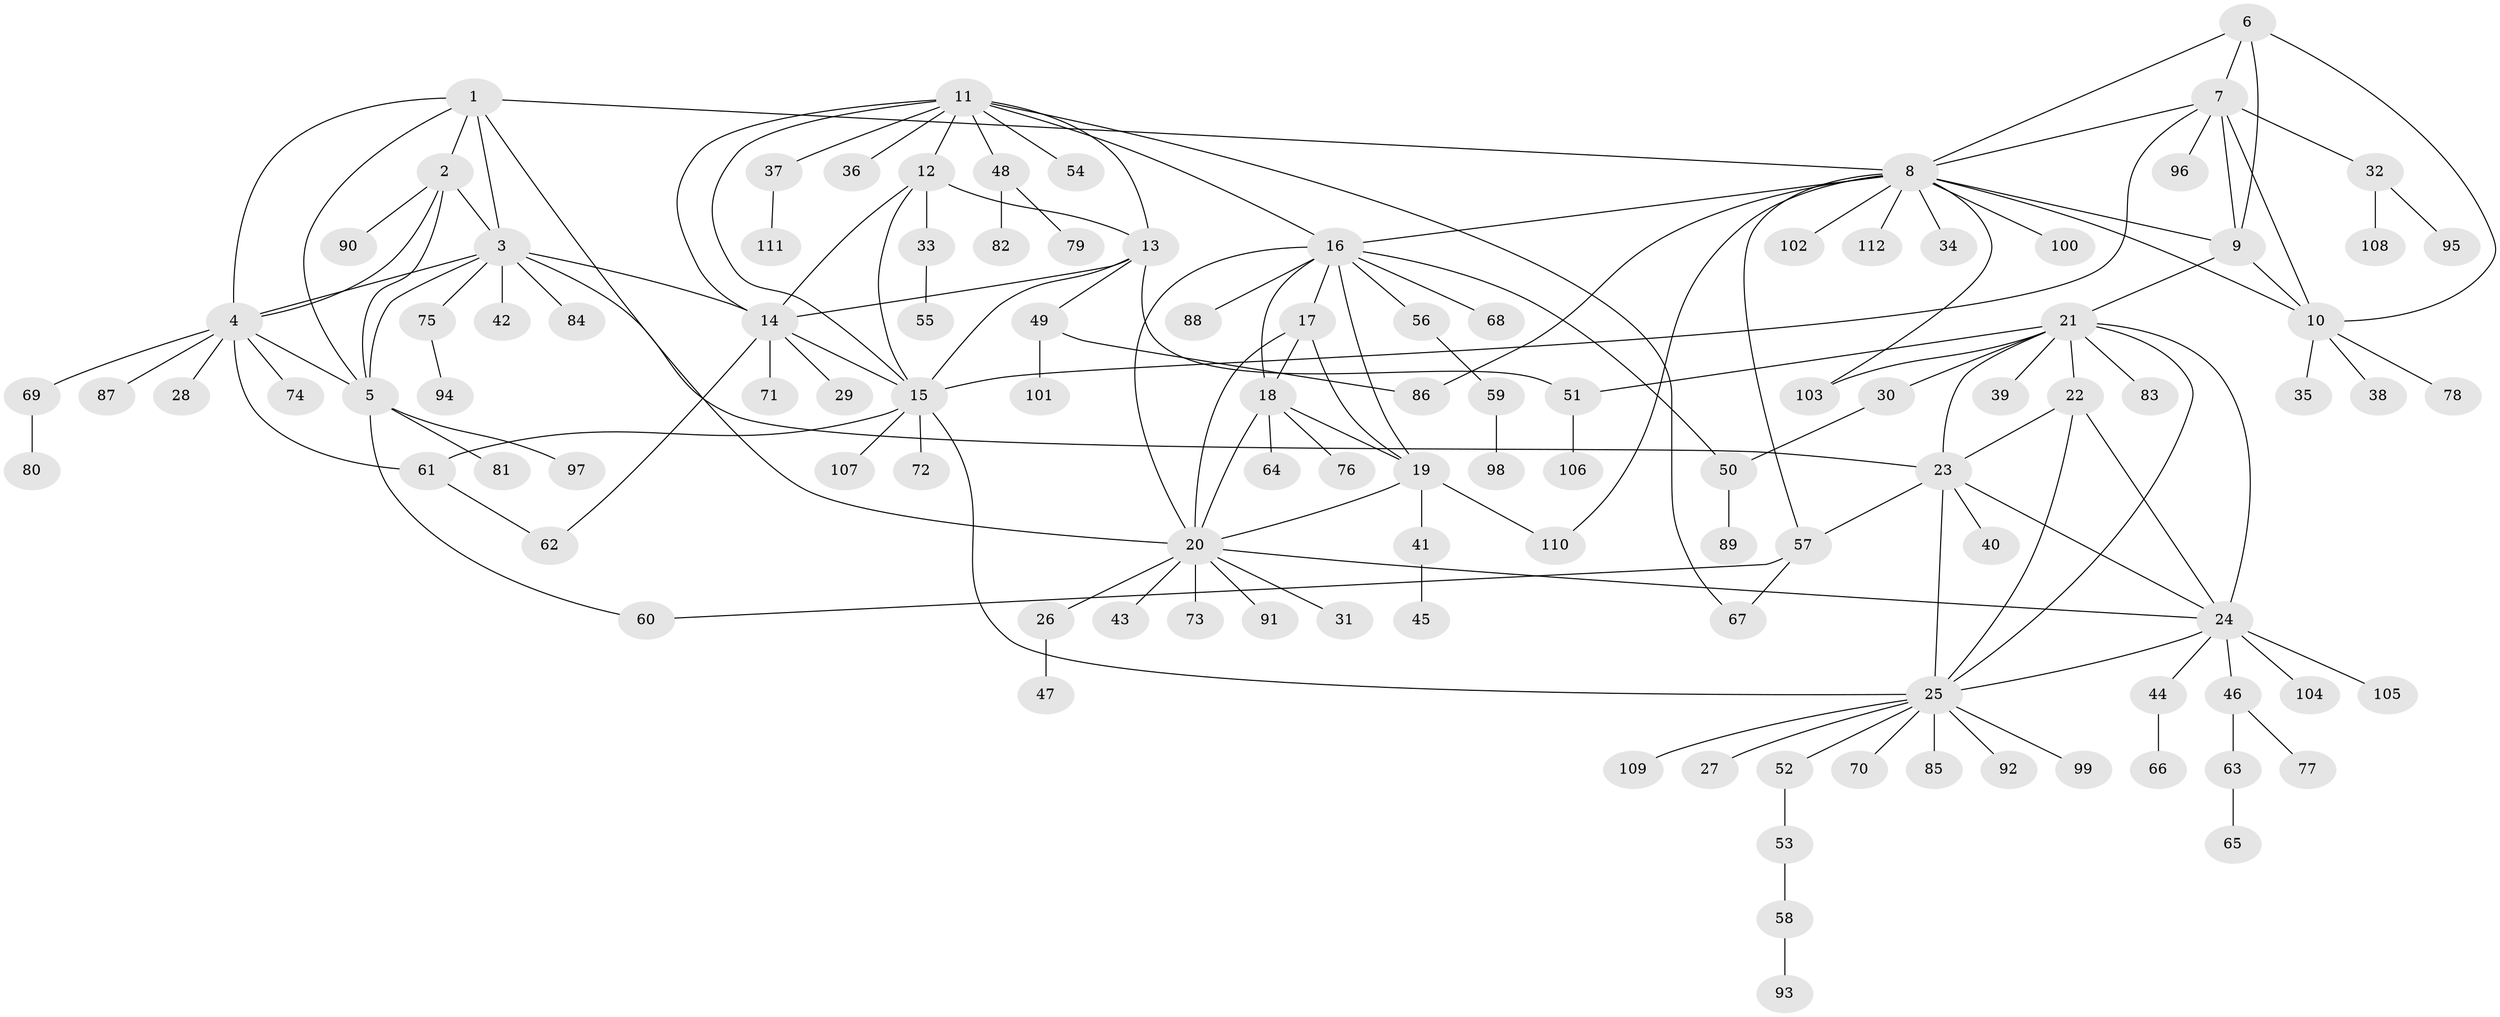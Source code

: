 // Generated by graph-tools (version 1.1) at 2025/02/03/09/25 03:02:43]
// undirected, 112 vertices, 157 edges
graph export_dot {
graph [start="1"]
  node [color=gray90,style=filled];
  1;
  2;
  3;
  4;
  5;
  6;
  7;
  8;
  9;
  10;
  11;
  12;
  13;
  14;
  15;
  16;
  17;
  18;
  19;
  20;
  21;
  22;
  23;
  24;
  25;
  26;
  27;
  28;
  29;
  30;
  31;
  32;
  33;
  34;
  35;
  36;
  37;
  38;
  39;
  40;
  41;
  42;
  43;
  44;
  45;
  46;
  47;
  48;
  49;
  50;
  51;
  52;
  53;
  54;
  55;
  56;
  57;
  58;
  59;
  60;
  61;
  62;
  63;
  64;
  65;
  66;
  67;
  68;
  69;
  70;
  71;
  72;
  73;
  74;
  75;
  76;
  77;
  78;
  79;
  80;
  81;
  82;
  83;
  84;
  85;
  86;
  87;
  88;
  89;
  90;
  91;
  92;
  93;
  94;
  95;
  96;
  97;
  98;
  99;
  100;
  101;
  102;
  103;
  104;
  105;
  106;
  107;
  108;
  109;
  110;
  111;
  112;
  1 -- 2;
  1 -- 3;
  1 -- 4;
  1 -- 5;
  1 -- 8;
  1 -- 20;
  2 -- 3;
  2 -- 4;
  2 -- 5;
  2 -- 90;
  3 -- 4;
  3 -- 5;
  3 -- 14;
  3 -- 23;
  3 -- 42;
  3 -- 75;
  3 -- 84;
  4 -- 5;
  4 -- 28;
  4 -- 61;
  4 -- 69;
  4 -- 74;
  4 -- 87;
  5 -- 60;
  5 -- 81;
  5 -- 97;
  6 -- 7;
  6 -- 8;
  6 -- 9;
  6 -- 10;
  7 -- 8;
  7 -- 9;
  7 -- 10;
  7 -- 15;
  7 -- 32;
  7 -- 96;
  8 -- 9;
  8 -- 10;
  8 -- 16;
  8 -- 34;
  8 -- 57;
  8 -- 86;
  8 -- 100;
  8 -- 102;
  8 -- 103;
  8 -- 110;
  8 -- 112;
  9 -- 10;
  9 -- 21;
  10 -- 35;
  10 -- 38;
  10 -- 78;
  11 -- 12;
  11 -- 13;
  11 -- 14;
  11 -- 15;
  11 -- 16;
  11 -- 36;
  11 -- 37;
  11 -- 48;
  11 -- 54;
  11 -- 67;
  12 -- 13;
  12 -- 14;
  12 -- 15;
  12 -- 33;
  13 -- 14;
  13 -- 15;
  13 -- 49;
  13 -- 51;
  14 -- 15;
  14 -- 29;
  14 -- 62;
  14 -- 71;
  15 -- 25;
  15 -- 61;
  15 -- 72;
  15 -- 107;
  16 -- 17;
  16 -- 18;
  16 -- 19;
  16 -- 20;
  16 -- 50;
  16 -- 56;
  16 -- 68;
  16 -- 88;
  17 -- 18;
  17 -- 19;
  17 -- 20;
  18 -- 19;
  18 -- 20;
  18 -- 64;
  18 -- 76;
  19 -- 20;
  19 -- 41;
  19 -- 110;
  20 -- 24;
  20 -- 26;
  20 -- 31;
  20 -- 43;
  20 -- 73;
  20 -- 91;
  21 -- 22;
  21 -- 23;
  21 -- 24;
  21 -- 25;
  21 -- 30;
  21 -- 39;
  21 -- 51;
  21 -- 83;
  21 -- 103;
  22 -- 23;
  22 -- 24;
  22 -- 25;
  23 -- 24;
  23 -- 25;
  23 -- 40;
  23 -- 57;
  24 -- 25;
  24 -- 44;
  24 -- 46;
  24 -- 104;
  24 -- 105;
  25 -- 27;
  25 -- 52;
  25 -- 70;
  25 -- 85;
  25 -- 92;
  25 -- 99;
  25 -- 109;
  26 -- 47;
  30 -- 50;
  32 -- 95;
  32 -- 108;
  33 -- 55;
  37 -- 111;
  41 -- 45;
  44 -- 66;
  46 -- 63;
  46 -- 77;
  48 -- 79;
  48 -- 82;
  49 -- 86;
  49 -- 101;
  50 -- 89;
  51 -- 106;
  52 -- 53;
  53 -- 58;
  56 -- 59;
  57 -- 60;
  57 -- 67;
  58 -- 93;
  59 -- 98;
  61 -- 62;
  63 -- 65;
  69 -- 80;
  75 -- 94;
}
